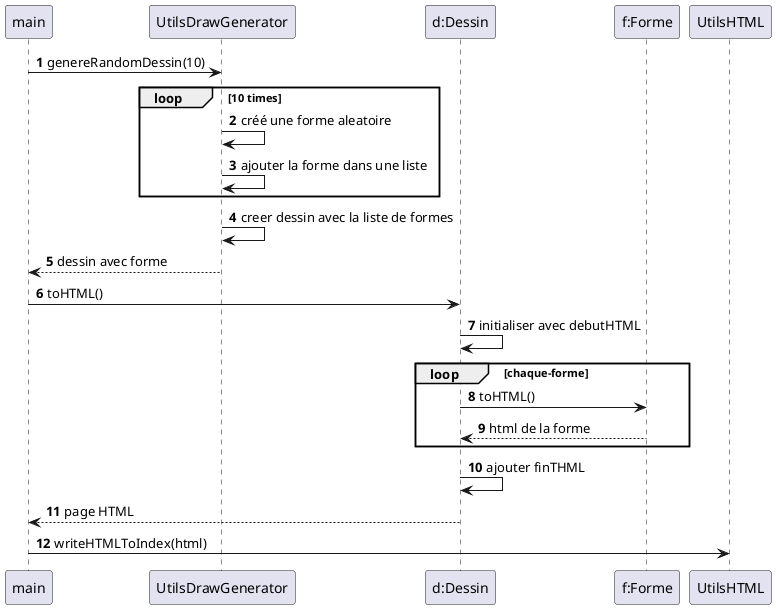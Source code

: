 @startuml
'https://plantuml.com/sequence-diagram

autonumber

main -> UtilsDrawGenerator : genereRandomDessin(10)
loop 10 times
    UtilsDrawGenerator -> UtilsDrawGenerator : créé une forme aleatoire
    UtilsDrawGenerator -> UtilsDrawGenerator : ajouter la forme dans une liste
end
UtilsDrawGenerator -> UtilsDrawGenerator : creer dessin avec la liste de formes
UtilsDrawGenerator --> main : dessin avec forme

main -> "d:Dessin" : toHTML()
"d:Dessin" -> "d:Dessin" : initialiser avec debutHTML
 loop chaque-forme
    "d:Dessin" -> "f:Forme" : toHTML()
    "f:Forme" --> "d:Dessin" : html de la forme
 end
"d:Dessin" -> "d:Dessin" : ajouter finTHML
"d:Dessin" --> main : page HTML

main -> UtilsHTML :  writeHTMLToIndex(html)


@enduml